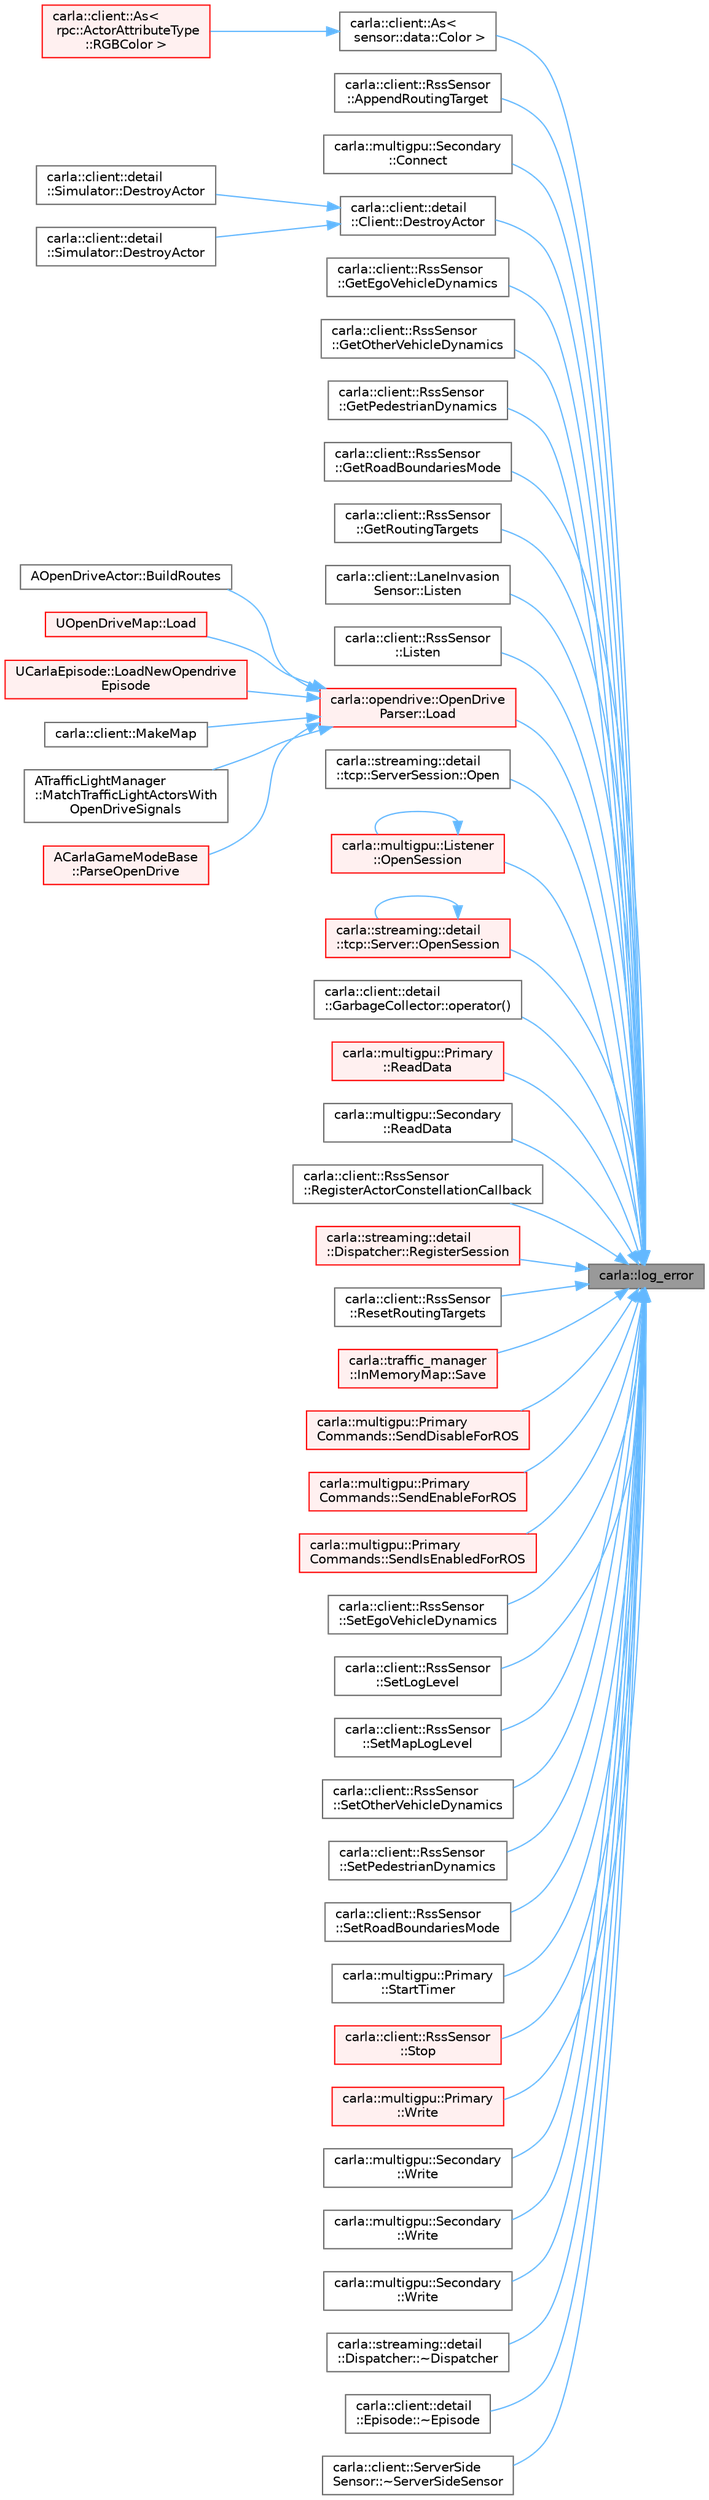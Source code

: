 digraph "carla::log_error"
{
 // INTERACTIVE_SVG=YES
 // LATEX_PDF_SIZE
  bgcolor="transparent";
  edge [fontname=Helvetica,fontsize=10,labelfontname=Helvetica,labelfontsize=10];
  node [fontname=Helvetica,fontsize=10,shape=box,height=0.2,width=0.4];
  rankdir="RL";
  Node1 [id="Node000001",label="carla::log_error",height=0.2,width=0.4,color="gray40", fillcolor="grey60", style="filled", fontcolor="black",tooltip=" "];
  Node1 -> Node2 [id="edge1_Node000001_Node000002",dir="back",color="steelblue1",style="solid",tooltip=" "];
  Node2 [id="Node000002",label="carla::client::As\<\l sensor::data::Color \>",height=0.2,width=0.4,color="grey40", fillcolor="white", style="filled",URL="$d2/daf/namespacecarla_1_1client.html#a4d560af7180e6d7d2d2e2ba8a9533544",tooltip=" "];
  Node2 -> Node3 [id="edge2_Node000002_Node000003",dir="back",color="steelblue1",style="solid",tooltip=" "];
  Node3 [id="Node000003",label="carla::client::As\<\l rpc::ActorAttributeType\l::RGBColor \>",height=0.2,width=0.4,color="red", fillcolor="#FFF0F0", style="filled",URL="$d2/daf/namespacecarla_1_1client.html#aa60f8a0cdda47fbe9dafdf051b1bea96",tooltip=" "];
  Node1 -> Node8 [id="edge3_Node000001_Node000008",dir="back",color="steelblue1",style="solid",tooltip=" "];
  Node8 [id="Node000008",label="carla::client::RssSensor\l::AppendRoutingTarget",height=0.2,width=0.4,color="grey40", fillcolor="white", style="filled",URL="$d7/db6/classcarla_1_1client_1_1RssSensor.html#ac445573909a9236ad5a554d6937d3a6e",tooltip="appends a routing target to the current routing target list ("];
  Node1 -> Node9 [id="edge4_Node000001_Node000009",dir="back",color="steelblue1",style="solid",tooltip=" "];
  Node9 [id="Node000009",label="carla::multigpu::Secondary\l::Connect",height=0.2,width=0.4,color="grey40", fillcolor="white", style="filled",URL="$d6/d8b/classcarla_1_1multigpu_1_1Secondary.html#a0d50ddf536f103617eba56153afad463",tooltip=" "];
  Node1 -> Node10 [id="edge5_Node000001_Node000010",dir="back",color="steelblue1",style="solid",tooltip=" "];
  Node10 [id="Node000010",label="carla::client::detail\l::Client::DestroyActor",height=0.2,width=0.4,color="grey40", fillcolor="white", style="filled",URL="$dd/ddd/classcarla_1_1client_1_1detail_1_1Client.html#a767bce329455d4018180177676345a47",tooltip=" "];
  Node10 -> Node11 [id="edge6_Node000010_Node000011",dir="back",color="steelblue1",style="solid",tooltip=" "];
  Node11 [id="Node000011",label="carla::client::detail\l::Simulator::DestroyActor",height=0.2,width=0.4,color="grey40", fillcolor="white", style="filled",URL="$df/df3/classcarla_1_1client_1_1detail_1_1Simulator.html#ae6feb4d03375b8d6610be9abfa8c8b9a",tooltip=" "];
  Node10 -> Node12 [id="edge7_Node000010_Node000012",dir="back",color="steelblue1",style="solid",tooltip=" "];
  Node12 [id="Node000012",label="carla::client::detail\l::Simulator::DestroyActor",height=0.2,width=0.4,color="grey40", fillcolor="white", style="filled",URL="$df/df3/classcarla_1_1client_1_1detail_1_1Simulator.html#a774498fd58118099db181016bfc56d82",tooltip=" "];
  Node1 -> Node13 [id="edge8_Node000001_Node000013",dir="back",color="steelblue1",style="solid",tooltip=" "];
  Node13 [id="Node000013",label="carla::client::RssSensor\l::GetEgoVehicleDynamics",height=0.2,width=0.4,color="grey40", fillcolor="white", style="filled",URL="$d7/db6/classcarla_1_1client_1_1RssSensor.html#ab1c2f9245cb1a4c5cafd6541b3cb7110",tooltip=" "];
  Node1 -> Node14 [id="edge9_Node000001_Node000014",dir="back",color="steelblue1",style="solid",tooltip=" "];
  Node14 [id="Node000014",label="carla::client::RssSensor\l::GetOtherVehicleDynamics",height=0.2,width=0.4,color="grey40", fillcolor="white", style="filled",URL="$d7/db6/classcarla_1_1client_1_1RssSensor.html#a51a78117908d722c985ab00bec60fe10",tooltip=" "];
  Node1 -> Node15 [id="edge10_Node000001_Node000015",dir="back",color="steelblue1",style="solid",tooltip=" "];
  Node15 [id="Node000015",label="carla::client::RssSensor\l::GetPedestrianDynamics",height=0.2,width=0.4,color="grey40", fillcolor="white", style="filled",URL="$d7/db6/classcarla_1_1client_1_1RssSensor.html#a8b5de0f72fb76bf9e5e63104e3759b11",tooltip=" "];
  Node1 -> Node16 [id="edge11_Node000001_Node000016",dir="back",color="steelblue1",style="solid",tooltip=" "];
  Node16 [id="Node000016",label="carla::client::RssSensor\l::GetRoadBoundariesMode",height=0.2,width=0.4,color="grey40", fillcolor="white", style="filled",URL="$d7/db6/classcarla_1_1client_1_1RssSensor.html#ad6d245705e730a247da22486bb818104",tooltip=" "];
  Node1 -> Node17 [id="edge12_Node000001_Node000017",dir="back",color="steelblue1",style="solid",tooltip=" "];
  Node17 [id="Node000017",label="carla::client::RssSensor\l::GetRoutingTargets",height=0.2,width=0.4,color="grey40", fillcolor="white", style="filled",URL="$d7/db6/classcarla_1_1client_1_1RssSensor.html#ae83312e0908d5a97d8ea815e9e000a32",tooltip=" "];
  Node1 -> Node18 [id="edge13_Node000001_Node000018",dir="back",color="steelblue1",style="solid",tooltip=" "];
  Node18 [id="Node000018",label="carla::client::LaneInvasion\lSensor::Listen",height=0.2,width=0.4,color="grey40", fillcolor="white", style="filled",URL="$dc/d47/classcarla_1_1client_1_1LaneInvasionSensor.html#a902a42faeaaeb726d1b3ac1c0510d61d",tooltip="Register a callback to be executed each time a new measurement is received."];
  Node1 -> Node19 [id="edge14_Node000001_Node000019",dir="back",color="steelblue1",style="solid",tooltip=" "];
  Node19 [id="Node000019",label="carla::client::RssSensor\l::Listen",height=0.2,width=0.4,color="grey40", fillcolor="white", style="filled",URL="$d7/db6/classcarla_1_1client_1_1RssSensor.html#af2dcc2b1ee4a52dbc8e1e7727e3653c4",tooltip="Register a callback to be executed each time a new measurement is received."];
  Node1 -> Node20 [id="edge15_Node000001_Node000020",dir="back",color="steelblue1",style="solid",tooltip=" "];
  Node20 [id="Node000020",label="carla::opendrive::OpenDrive\lParser::Load",height=0.2,width=0.4,color="red", fillcolor="#FFF0F0", style="filled",URL="$de/d5a/classcarla_1_1opendrive_1_1OpenDriveParser.html#a599fd6174f30aaee59590c16503afd8a",tooltip=" "];
  Node20 -> Node21 [id="edge16_Node000020_Node000021",dir="back",color="steelblue1",style="solid",tooltip=" "];
  Node21 [id="Node000021",label="AOpenDriveActor::BuildRoutes",height=0.2,width=0.4,color="grey40", fillcolor="white", style="filled",URL="$d0/d2d/classAOpenDriveActor.html#ac8678af2b371c3a3faca8775ab1e4816",tooltip=" "];
  Node20 -> Node22 [id="edge17_Node000020_Node000022",dir="back",color="steelblue1",style="solid",tooltip=" "];
  Node22 [id="Node000022",label="UOpenDriveMap::Load",height=0.2,width=0.4,color="red", fillcolor="#FFF0F0", style="filled",URL="$d8/dfe/classUOpenDriveMap.html#a0ce422ee1f79211e6957bab1d2048348",tooltip="Load this map with an OpenDrive (XODR) file."];
  Node20 -> Node25 [id="edge18_Node000020_Node000025",dir="back",color="steelblue1",style="solid",tooltip=" "];
  Node25 [id="Node000025",label="UCarlaEpisode::LoadNewOpendrive\lEpisode",height=0.2,width=0.4,color="red", fillcolor="#FFF0F0", style="filled",URL="$dc/d84/classUCarlaEpisode.html#a3eeed56e0cc3cf04d266b86c5a88c3ed",tooltip="Load a new map generating the mesh from OpenDRIVE data and start a new episode."];
  Node20 -> Node28 [id="edge19_Node000020_Node000028",dir="back",color="steelblue1",style="solid",tooltip=" "];
  Node28 [id="Node000028",label="carla::client::MakeMap",height=0.2,width=0.4,color="grey40", fillcolor="white", style="filled",URL="$d2/daf/namespacecarla_1_1client.html#a228b83c6429f8e3406a93a1b41eb1565",tooltip=" "];
  Node20 -> Node29 [id="edge20_Node000020_Node000029",dir="back",color="steelblue1",style="solid",tooltip=" "];
  Node29 [id="Node000029",label="ATrafficLightManager\l::MatchTrafficLightActorsWith\lOpenDriveSignals",height=0.2,width=0.4,color="grey40", fillcolor="white", style="filled",URL="$df/da5/classATrafficLightManager.html#a212893f28dfefd3883c68be7e9a7d835",tooltip=" "];
  Node20 -> Node30 [id="edge21_Node000020_Node000030",dir="back",color="steelblue1",style="solid",tooltip=" "];
  Node30 [id="Node000030",label="ACarlaGameModeBase\l::ParseOpenDrive",height=0.2,width=0.4,color="red", fillcolor="#FFF0F0", style="filled",URL="$db/de5/classACarlaGameModeBase.html#aa1cc7f6d077f3a4dcf7b1d523c9f5d2f",tooltip=" "];
  Node1 -> Node38 [id="edge22_Node000001_Node000038",dir="back",color="steelblue1",style="solid",tooltip=" "];
  Node38 [id="Node000038",label="carla::streaming::detail\l::tcp::ServerSession::Open",height=0.2,width=0.4,color="grey40", fillcolor="white", style="filled",URL="$d6/d51/classcarla_1_1streaming_1_1detail_1_1tcp_1_1ServerSession.html#a506c21da6ede5e6189fa7713a14d13c2",tooltip="Starts the session and calls on_opened after successfully reading the stream id, and on_closed once t..."];
  Node1 -> Node39 [id="edge23_Node000001_Node000039",dir="back",color="steelblue1",style="solid",tooltip=" "];
  Node39 [id="Node000039",label="carla::multigpu::Listener\l::OpenSession",height=0.2,width=0.4,color="red", fillcolor="#FFF0F0", style="filled",URL="$d8/d50/classcarla_1_1multigpu_1_1Listener.html#aeca9744b90e675200742963d71f55c77",tooltip=" "];
  Node39 -> Node39 [id="edge24_Node000039_Node000039",dir="back",color="steelblue1",style="solid",tooltip=" "];
  Node1 -> Node41 [id="edge25_Node000001_Node000041",dir="back",color="steelblue1",style="solid",tooltip=" "];
  Node41 [id="Node000041",label="carla::streaming::detail\l::tcp::Server::OpenSession",height=0.2,width=0.4,color="red", fillcolor="#FFF0F0", style="filled",URL="$df/d4d/classcarla_1_1streaming_1_1detail_1_1tcp_1_1Server.html#a964e7cbd9aa99ee80f5b44fd2445d824",tooltip=" "];
  Node41 -> Node41 [id="edge26_Node000041_Node000041",dir="back",color="steelblue1",style="solid",tooltip=" "];
  Node1 -> Node44 [id="edge27_Node000001_Node000044",dir="back",color="steelblue1",style="solid",tooltip=" "];
  Node44 [id="Node000044",label="carla::client::detail\l::GarbageCollector::operator()",height=0.2,width=0.4,color="grey40", fillcolor="white", style="filled",URL="$d4/d2c/structcarla_1_1client_1_1detail_1_1GarbageCollector.html#a72753685c97576c1887bbcc68eda6aa3",tooltip=" "];
  Node1 -> Node45 [id="edge28_Node000001_Node000045",dir="back",color="steelblue1",style="solid",tooltip=" "];
  Node45 [id="Node000045",label="carla::multigpu::Primary\l::ReadData",height=0.2,width=0.4,color="red", fillcolor="#FFF0F0", style="filled",URL="$da/dda/classcarla_1_1multigpu_1_1Primary.html#afe350c012c3a00c4b4c14567754b8cd7",tooltip="read data"];
  Node1 -> Node47 [id="edge29_Node000001_Node000047",dir="back",color="steelblue1",style="solid",tooltip=" "];
  Node47 [id="Node000047",label="carla::multigpu::Secondary\l::ReadData",height=0.2,width=0.4,color="grey40", fillcolor="white", style="filled",URL="$d6/d8b/classcarla_1_1multigpu_1_1Secondary.html#a06d116920eb869a070e65a044f4301f7",tooltip=" "];
  Node1 -> Node48 [id="edge30_Node000001_Node000048",dir="back",color="steelblue1",style="solid",tooltip=" "];
  Node48 [id="Node000048",label="carla::client::RssSensor\l::RegisterActorConstellationCallback",height=0.2,width=0.4,color="grey40", fillcolor="white", style="filled",URL="$d7/db6/classcarla_1_1client_1_1RssSensor.html#a761bb9c8cfffcd4225fd19453b76e108",tooltip="Register a callback to be executed for each actor within each measurement to be processed to decide o..."];
  Node1 -> Node49 [id="edge31_Node000001_Node000049",dir="back",color="steelblue1",style="solid",tooltip=" "];
  Node49 [id="Node000049",label="carla::streaming::detail\l::Dispatcher::RegisterSession",height=0.2,width=0.4,color="red", fillcolor="#FFF0F0", style="filled",URL="$d1/d16/classcarla_1_1streaming_1_1detail_1_1Dispatcher.html#aa7340146973ea784ca8ec4c4c9e53237",tooltip=" "];
  Node1 -> Node53 [id="edge32_Node000001_Node000053",dir="back",color="steelblue1",style="solid",tooltip=" "];
  Node53 [id="Node000053",label="carla::client::RssSensor\l::ResetRoutingTargets",height=0.2,width=0.4,color="grey40", fillcolor="white", style="filled",URL="$d7/db6/classcarla_1_1client_1_1RssSensor.html#a205b330869e72dbf3e1b86d4d2b0ad15",tooltip="resets the current routing target ("];
  Node1 -> Node54 [id="edge33_Node000001_Node000054",dir="back",color="steelblue1",style="solid",tooltip=" "];
  Node54 [id="Node000054",label="carla::traffic_manager\l::InMemoryMap::Save",height=0.2,width=0.4,color="red", fillcolor="#FFF0F0", style="filled",URL="$da/d07/classcarla_1_1traffic__manager_1_1InMemoryMap.html#ae3741c5462f13434f40a3459ae6f58d4",tooltip=" "];
  Node1 -> Node57 [id="edge34_Node000001_Node000057",dir="back",color="steelblue1",style="solid",tooltip=" "];
  Node57 [id="Node000057",label="carla::multigpu::Primary\lCommands::SendDisableForROS",height=0.2,width=0.4,color="red", fillcolor="#FFF0F0", style="filled",URL="$da/da8/classcarla_1_1multigpu_1_1PrimaryCommands.html#ab7e817dbfdbf97732f03af42e38cfc43",tooltip=" "];
  Node1 -> Node59 [id="edge35_Node000001_Node000059",dir="back",color="steelblue1",style="solid",tooltip=" "];
  Node59 [id="Node000059",label="carla::multigpu::Primary\lCommands::SendEnableForROS",height=0.2,width=0.4,color="red", fillcolor="#FFF0F0", style="filled",URL="$da/da8/classcarla_1_1multigpu_1_1PrimaryCommands.html#a06d5a4cd883c0b12ac31eb4364849e25",tooltip=" "];
  Node1 -> Node61 [id="edge36_Node000001_Node000061",dir="back",color="steelblue1",style="solid",tooltip=" "];
  Node61 [id="Node000061",label="carla::multigpu::Primary\lCommands::SendIsEnabledForROS",height=0.2,width=0.4,color="red", fillcolor="#FFF0F0", style="filled",URL="$da/da8/classcarla_1_1multigpu_1_1PrimaryCommands.html#a4d9d647870c65962a8b7445dc4573ce0",tooltip=" "];
  Node1 -> Node63 [id="edge37_Node000001_Node000063",dir="back",color="steelblue1",style="solid",tooltip=" "];
  Node63 [id="Node000063",label="carla::client::RssSensor\l::SetEgoVehicleDynamics",height=0.2,width=0.4,color="grey40", fillcolor="white", style="filled",URL="$d7/db6/classcarla_1_1client_1_1RssSensor.html#a59c753d75ccc40906c28de0a099f594f",tooltip="sets the ego vehicle dynamics to be used by the ego vehicle ("];
  Node1 -> Node64 [id="edge38_Node000001_Node000064",dir="back",color="steelblue1",style="solid",tooltip=" "];
  Node64 [id="Node000064",label="carla::client::RssSensor\l::SetLogLevel",height=0.2,width=0.4,color="grey40", fillcolor="white", style="filled",URL="$d7/db6/classcarla_1_1client_1_1RssSensor.html#a58daca3e4215e63c5d6a37da643dd2b5",tooltip="sets the current log level"];
  Node1 -> Node65 [id="edge39_Node000001_Node000065",dir="back",color="steelblue1",style="solid",tooltip=" "];
  Node65 [id="Node000065",label="carla::client::RssSensor\l::SetMapLogLevel",height=0.2,width=0.4,color="grey40", fillcolor="white", style="filled",URL="$d7/db6/classcarla_1_1client_1_1RssSensor.html#a9603323a282012d61dcbe6f532bed650",tooltip="sets the current map log level"];
  Node1 -> Node66 [id="edge40_Node000001_Node000066",dir="back",color="steelblue1",style="solid",tooltip=" "];
  Node66 [id="Node000066",label="carla::client::RssSensor\l::SetOtherVehicleDynamics",height=0.2,width=0.4,color="grey40", fillcolor="white", style="filled",URL="$d7/db6/classcarla_1_1client_1_1RssSensor.html#a8daf2300175fe66497ada5415c88ce3d",tooltip="sets the ego vehicle dynamics to be used by other vehicles ("];
  Node1 -> Node67 [id="edge41_Node000001_Node000067",dir="back",color="steelblue1",style="solid",tooltip=" "];
  Node67 [id="Node000067",label="carla::client::RssSensor\l::SetPedestrianDynamics",height=0.2,width=0.4,color="grey40", fillcolor="white", style="filled",URL="$d7/db6/classcarla_1_1client_1_1RssSensor.html#a73e557f1bf767797866cd339ef4fcd13",tooltip="sets the ego vehicle dynamics to be used by pedestrians ("];
  Node1 -> Node68 [id="edge42_Node000001_Node000068",dir="back",color="steelblue1",style="solid",tooltip=" "];
  Node68 [id="Node000068",label="carla::client::RssSensor\l::SetRoadBoundariesMode",height=0.2,width=0.4,color="grey40", fillcolor="white", style="filled",URL="$d7/db6/classcarla_1_1client_1_1RssSensor.html#acf5726bb8aad25b9e2dbb83b75c5904a",tooltip="sets the current mode for respecting the road boundaries ("];
  Node1 -> Node69 [id="edge43_Node000001_Node000069",dir="back",color="steelblue1",style="solid",tooltip=" "];
  Node69 [id="Node000069",label="carla::multigpu::Primary\l::StartTimer",height=0.2,width=0.4,color="grey40", fillcolor="white", style="filled",URL="$da/dda/classcarla_1_1multigpu_1_1Primary.html#a0e9ec401af75f35cac8cd02237aec81d",tooltip=" "];
  Node1 -> Node70 [id="edge44_Node000001_Node000070",dir="back",color="steelblue1",style="solid",tooltip=" "];
  Node70 [id="Node000070",label="carla::client::RssSensor\l::Stop",height=0.2,width=0.4,color="red", fillcolor="#FFF0F0", style="filled",URL="$d7/db6/classcarla_1_1client_1_1RssSensor.html#a84708b0cda6793b54a1df34c90050962",tooltip="Stop listening for new measurements."];
  Node1 -> Node72 [id="edge45_Node000001_Node000072",dir="back",color="steelblue1",style="solid",tooltip=" "];
  Node72 [id="Node000072",label="carla::multigpu::Primary\l::Write",height=0.2,width=0.4,color="red", fillcolor="#FFF0F0", style="filled",URL="$da/dda/classcarla_1_1multigpu_1_1Primary.html#ac22867a5eda98de29597c92f4d70ad23",tooltip="Writes some data to the socket."];
  Node1 -> Node74 [id="edge46_Node000001_Node000074",dir="back",color="steelblue1",style="solid",tooltip=" "];
  Node74 [id="Node000074",label="carla::multigpu::Secondary\l::Write",height=0.2,width=0.4,color="grey40", fillcolor="white", style="filled",URL="$d6/d8b/classcarla_1_1multigpu_1_1Secondary.html#a34584aca5ec74bbffe07a164874f3c8a",tooltip=" "];
  Node1 -> Node75 [id="edge47_Node000001_Node000075",dir="back",color="steelblue1",style="solid",tooltip=" "];
  Node75 [id="Node000075",label="carla::multigpu::Secondary\l::Write",height=0.2,width=0.4,color="grey40", fillcolor="white", style="filled",URL="$d6/d8b/classcarla_1_1multigpu_1_1Secondary.html#af3144bc52157c27fd44faafb90173057",tooltip=" "];
  Node1 -> Node76 [id="edge48_Node000001_Node000076",dir="back",color="steelblue1",style="solid",tooltip=" "];
  Node76 [id="Node000076",label="carla::multigpu::Secondary\l::Write",height=0.2,width=0.4,color="grey40", fillcolor="white", style="filled",URL="$d6/d8b/classcarla_1_1multigpu_1_1Secondary.html#a2978b9d0e1aec624d3e27028eaee2604",tooltip=" "];
  Node1 -> Node77 [id="edge49_Node000001_Node000077",dir="back",color="steelblue1",style="solid",tooltip=" "];
  Node77 [id="Node000077",label="carla::streaming::detail\l::Dispatcher::~Dispatcher",height=0.2,width=0.4,color="grey40", fillcolor="white", style="filled",URL="$d1/d16/classcarla_1_1streaming_1_1detail_1_1Dispatcher.html#af27339a6ca0348093d2b9e339cf18545",tooltip=" "];
  Node1 -> Node78 [id="edge50_Node000001_Node000078",dir="back",color="steelblue1",style="solid",tooltip=" "];
  Node78 [id="Node000078",label="carla::client::detail\l::Episode::~Episode",height=0.2,width=0.4,color="grey40", fillcolor="white", style="filled",URL="$d1/db6/classcarla_1_1client_1_1detail_1_1Episode.html#ae1b497948120557841fb4d057511ccec",tooltip=" "];
  Node1 -> Node79 [id="edge51_Node000001_Node000079",dir="back",color="steelblue1",style="solid",tooltip=" "];
  Node79 [id="Node000079",label="carla::client::ServerSide\lSensor::~ServerSideSensor",height=0.2,width=0.4,color="grey40", fillcolor="white", style="filled",URL="$de/d68/classcarla_1_1client_1_1ServerSideSensor.html#a1201671eeb012dca84d5159d1921512a",tooltip=" "];
}
